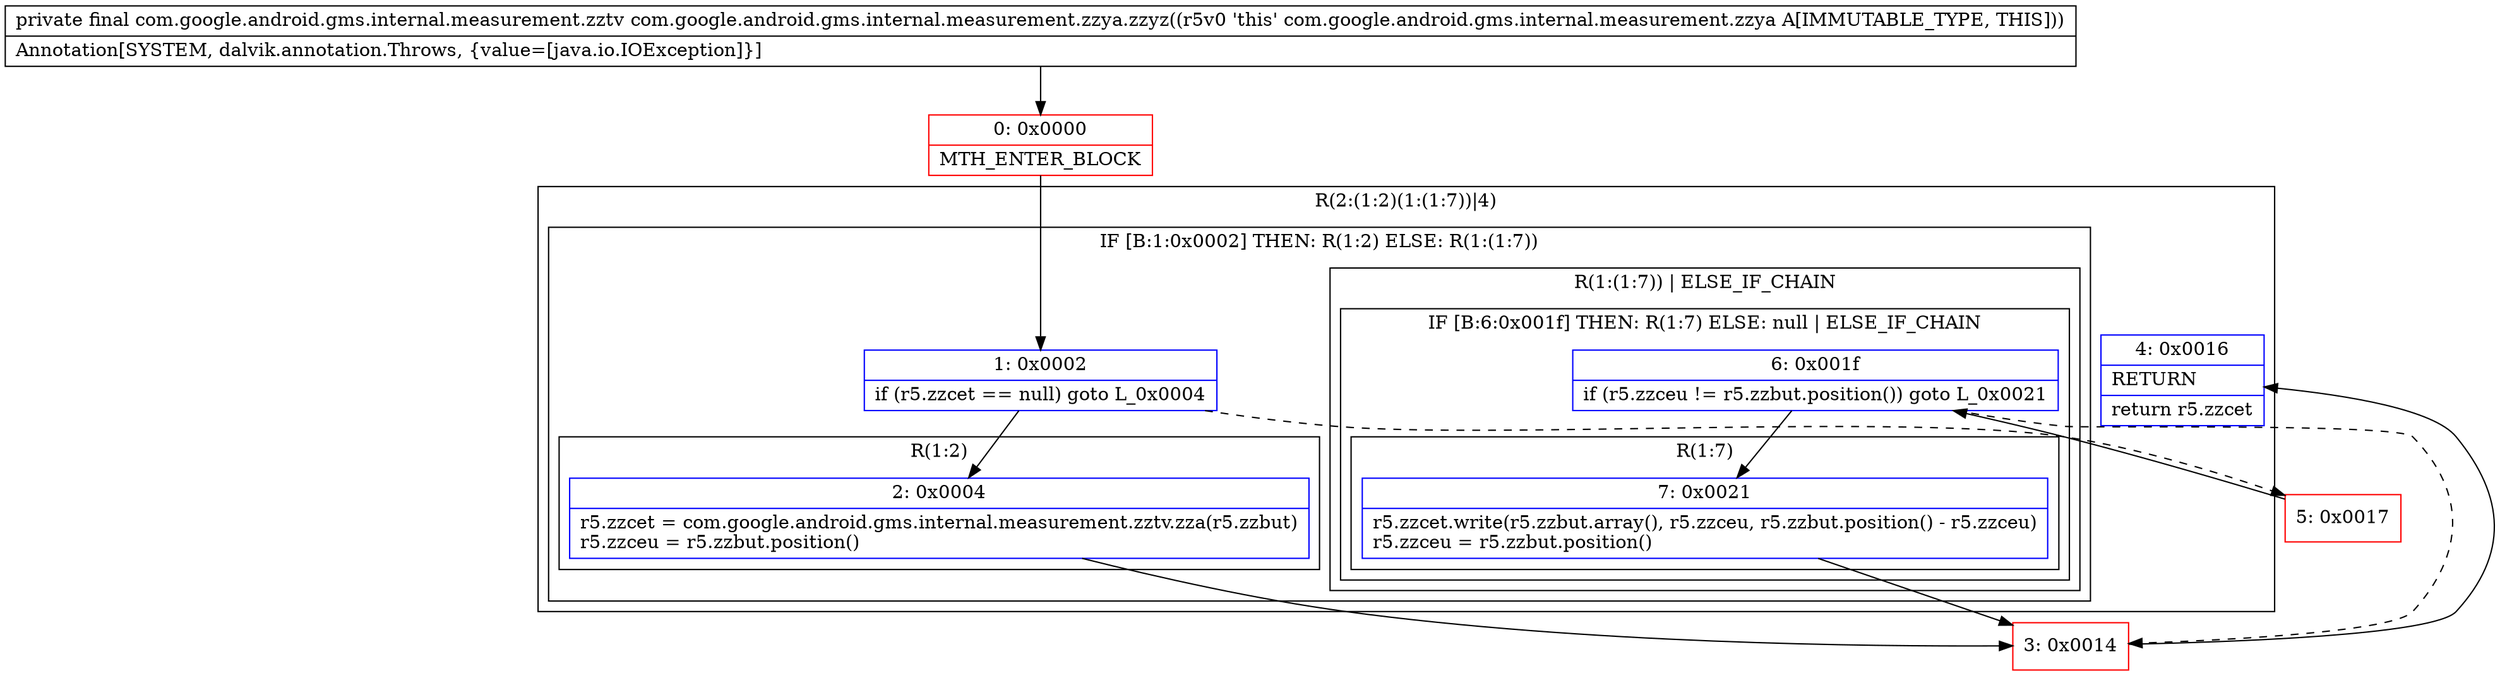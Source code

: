 digraph "CFG forcom.google.android.gms.internal.measurement.zzya.zzyz()Lcom\/google\/android\/gms\/internal\/measurement\/zztv;" {
subgraph cluster_Region_1849910883 {
label = "R(2:(1:2)(1:(1:7))|4)";
node [shape=record,color=blue];
subgraph cluster_IfRegion_435016113 {
label = "IF [B:1:0x0002] THEN: R(1:2) ELSE: R(1:(1:7))";
node [shape=record,color=blue];
Node_1 [shape=record,label="{1\:\ 0x0002|if (r5.zzcet == null) goto L_0x0004\l}"];
subgraph cluster_Region_274369020 {
label = "R(1:2)";
node [shape=record,color=blue];
Node_2 [shape=record,label="{2\:\ 0x0004|r5.zzcet = com.google.android.gms.internal.measurement.zztv.zza(r5.zzbut)\lr5.zzceu = r5.zzbut.position()\l}"];
}
subgraph cluster_Region_799833072 {
label = "R(1:(1:7)) | ELSE_IF_CHAIN\l";
node [shape=record,color=blue];
subgraph cluster_IfRegion_1512661016 {
label = "IF [B:6:0x001f] THEN: R(1:7) ELSE: null | ELSE_IF_CHAIN\l";
node [shape=record,color=blue];
Node_6 [shape=record,label="{6\:\ 0x001f|if (r5.zzceu != r5.zzbut.position()) goto L_0x0021\l}"];
subgraph cluster_Region_759059125 {
label = "R(1:7)";
node [shape=record,color=blue];
Node_7 [shape=record,label="{7\:\ 0x0021|r5.zzcet.write(r5.zzbut.array(), r5.zzceu, r5.zzbut.position() \- r5.zzceu)\lr5.zzceu = r5.zzbut.position()\l}"];
}
}
}
}
Node_4 [shape=record,label="{4\:\ 0x0016|RETURN\l|return r5.zzcet\l}"];
}
Node_0 [shape=record,color=red,label="{0\:\ 0x0000|MTH_ENTER_BLOCK\l}"];
Node_3 [shape=record,color=red,label="{3\:\ 0x0014}"];
Node_5 [shape=record,color=red,label="{5\:\ 0x0017}"];
MethodNode[shape=record,label="{private final com.google.android.gms.internal.measurement.zztv com.google.android.gms.internal.measurement.zzya.zzyz((r5v0 'this' com.google.android.gms.internal.measurement.zzya A[IMMUTABLE_TYPE, THIS]))  | Annotation[SYSTEM, dalvik.annotation.Throws, \{value=[java.io.IOException]\}]\l}"];
MethodNode -> Node_0;
Node_1 -> Node_2;
Node_1 -> Node_5[style=dashed];
Node_2 -> Node_3;
Node_6 -> Node_3[style=dashed];
Node_6 -> Node_7;
Node_7 -> Node_3;
Node_0 -> Node_1;
Node_3 -> Node_4;
Node_5 -> Node_6;
}

